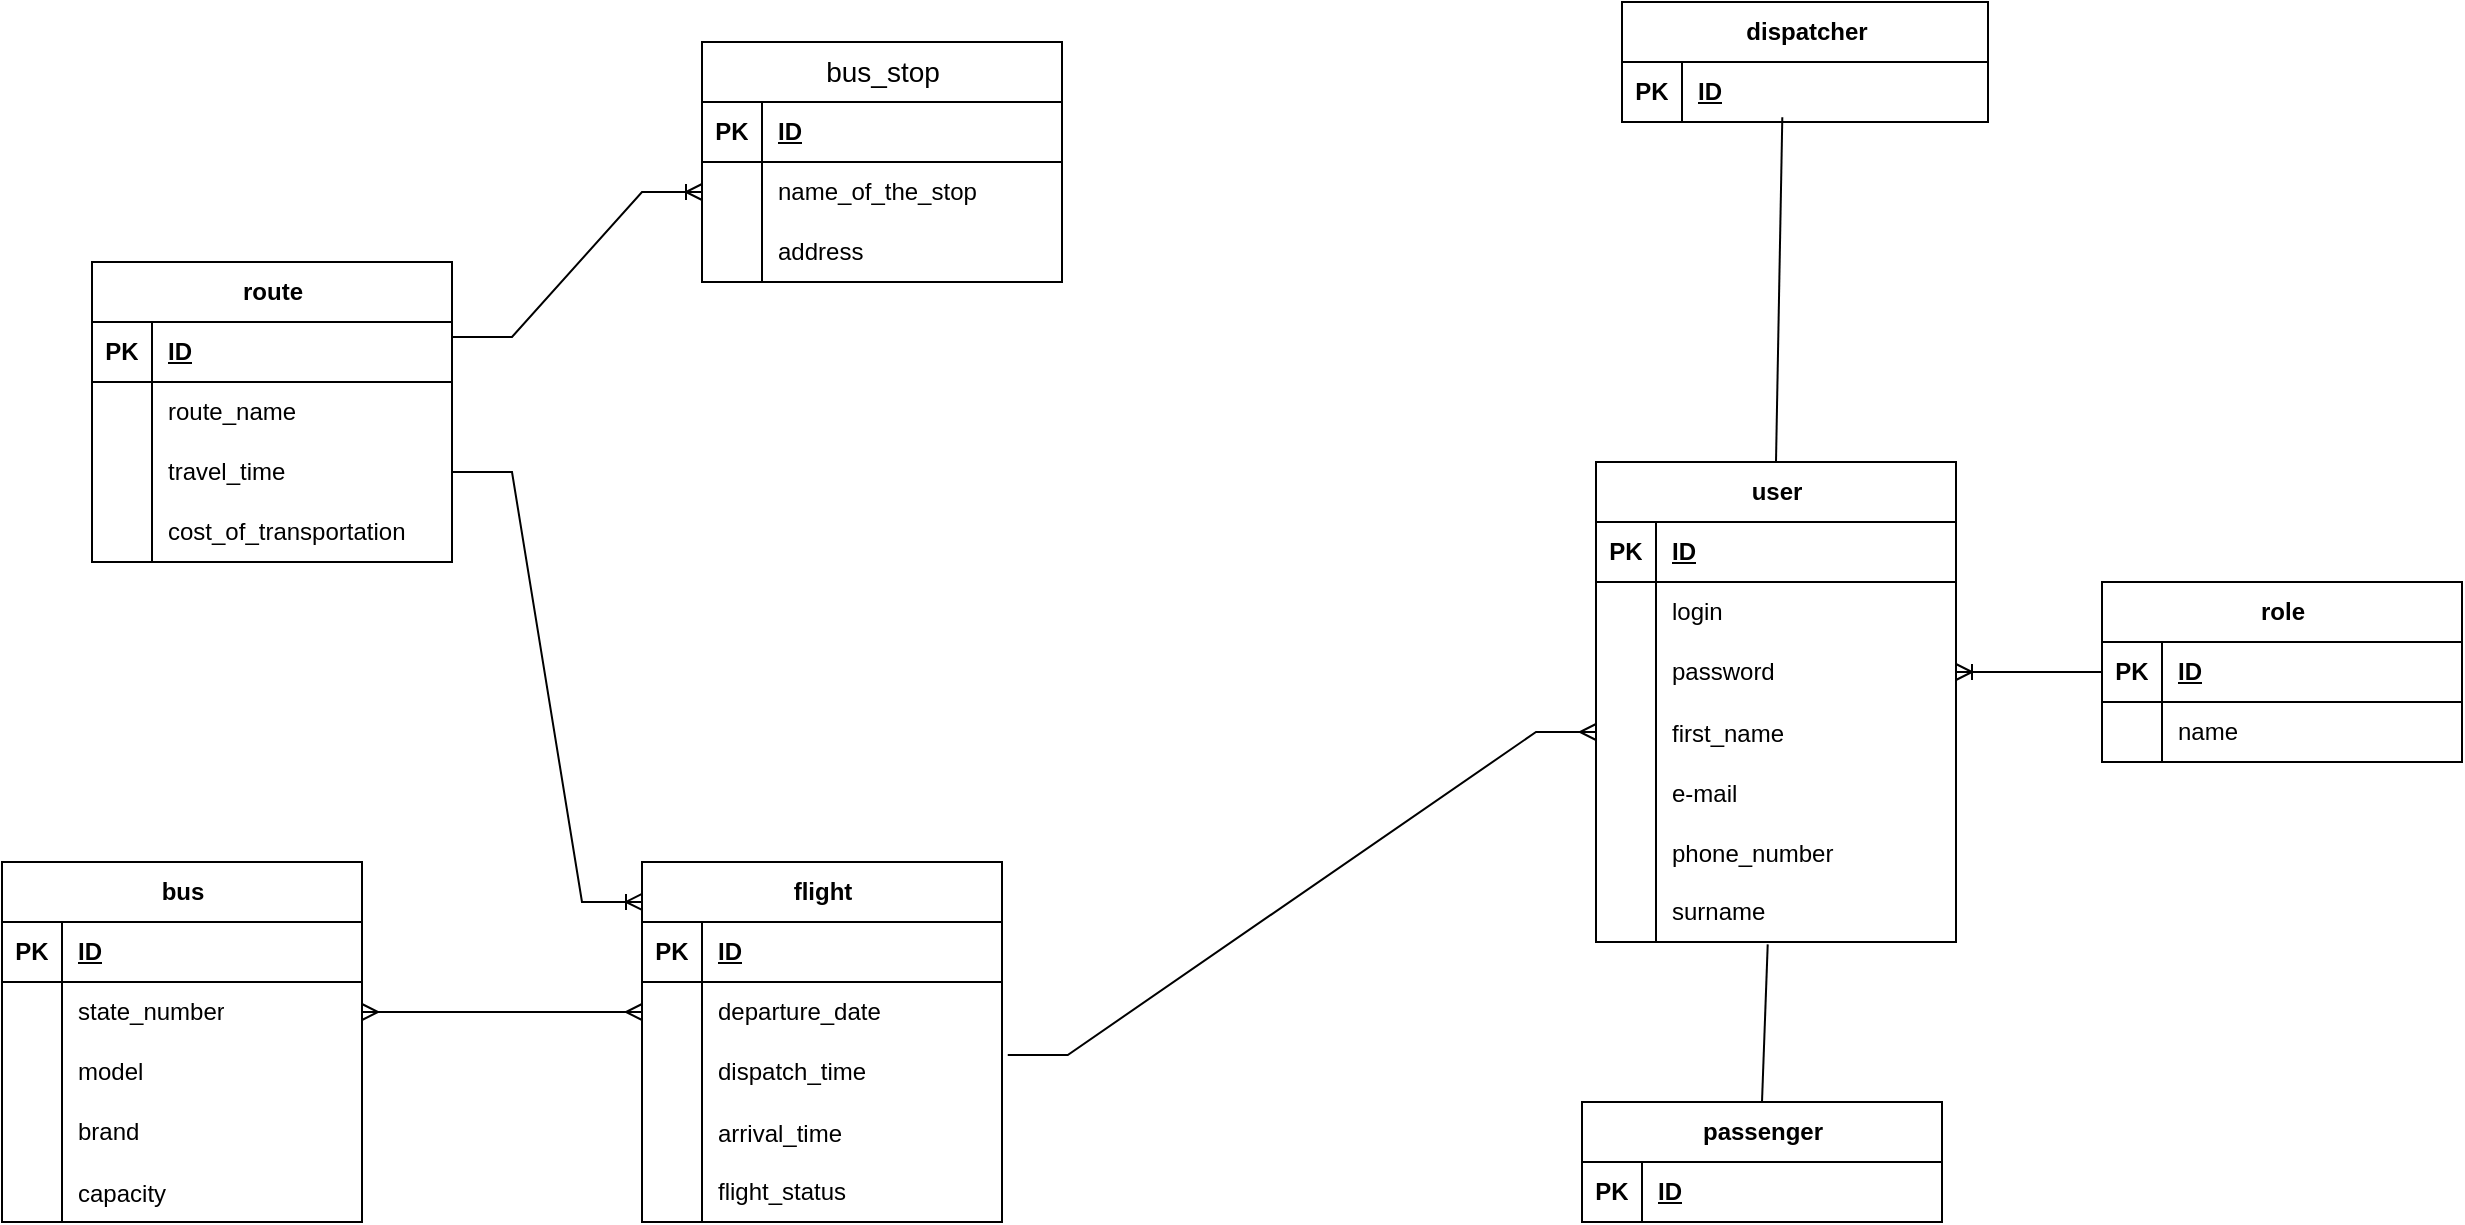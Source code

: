<mxfile version="24.8.3" pages="2">
  <diagram name="Страница — 1" id="wFznyLI3BZfrtugTpNXn">
    <mxGraphModel dx="2740" dy="921" grid="1" gridSize="10" guides="1" tooltips="1" connect="1" arrows="1" fold="1" page="1" pageScale="1" pageWidth="827" pageHeight="1169" math="0" shadow="0">
      <root>
        <mxCell id="0" />
        <mxCell id="1" parent="0" />
        <mxCell id="FTGoRy-41MmsnWu28Xwo-51" value="" style="edgeStyle=entityRelationEdgeStyle;fontSize=12;html=1;endArrow=ERmany;startArrow=ERmany;rounded=0;entryX=0;entryY=0.5;entryDx=0;entryDy=0;exitX=1;exitY=0.5;exitDx=0;exitDy=0;" parent="1" source="sODJARUKV2DNRmaXbsIn-88" target="sODJARUKV2DNRmaXbsIn-104" edge="1">
          <mxGeometry width="100" height="100" relative="1" as="geometry">
            <mxPoint x="-120" y="600" as="sourcePoint" />
            <mxPoint x="-10" y="540" as="targetPoint" />
          </mxGeometry>
        </mxCell>
        <mxCell id="FTGoRy-41MmsnWu28Xwo-52" value="" style="edgeStyle=entityRelationEdgeStyle;fontSize=12;html=1;endArrow=ERoneToMany;rounded=0;entryX=0;entryY=0.111;entryDx=0;entryDy=0;entryPerimeter=0;exitX=1;exitY=0.5;exitDx=0;exitDy=0;" parent="1" source="sODJARUKV2DNRmaXbsIn-123" target="sODJARUKV2DNRmaXbsIn-100" edge="1">
          <mxGeometry width="100" height="100" relative="1" as="geometry">
            <mxPoint x="100" y="430" as="sourcePoint" />
            <mxPoint x="150" y="555" as="targetPoint" />
            <Array as="points">
              <mxPoint x="100" y="430" />
            </Array>
          </mxGeometry>
        </mxCell>
        <mxCell id="FTGoRy-41MmsnWu28Xwo-56" value="" style="edgeStyle=entityRelationEdgeStyle;fontSize=12;html=1;endArrow=ERoneToMany;rounded=0;exitX=1;exitY=0.25;exitDx=0;exitDy=0;entryX=0;entryY=0.5;entryDx=0;entryDy=0;" parent="1" source="sODJARUKV2DNRmaXbsIn-116" target="sODJARUKV2DNRmaXbsIn-133" edge="1">
          <mxGeometry width="100" height="100" relative="1" as="geometry">
            <mxPoint x="260" y="314" as="sourcePoint" />
            <mxPoint x="225" y="98" as="targetPoint" />
            <Array as="points">
              <mxPoint x="20" y="220" />
            </Array>
          </mxGeometry>
        </mxCell>
        <mxCell id="FTGoRy-41MmsnWu28Xwo-61" value="" style="edgeStyle=entityRelationEdgeStyle;fontSize=12;html=1;endArrow=ERmany;rounded=0;entryX=0;entryY=0.5;entryDx=0;entryDy=0;exitX=1.016;exitY=0.216;exitDx=0;exitDy=0;exitPerimeter=0;" parent="1" edge="1" target="sODJARUKV2DNRmaXbsIn-52" source="sODJARUKV2DNRmaXbsIn-107">
          <mxGeometry width="100" height="100" relative="1" as="geometry">
            <mxPoint x="150" y="490" as="sourcePoint" />
            <mxPoint x="290" y="381" as="targetPoint" />
          </mxGeometry>
        </mxCell>
        <mxCell id="sODJARUKV2DNRmaXbsIn-22" value="role" style="shape=table;startSize=30;container=1;collapsible=1;childLayout=tableLayout;fixedRows=1;rowLines=0;fontStyle=1;align=center;resizeLast=1;html=1;" vertex="1" parent="1">
          <mxGeometry x="900" y="410" width="180" height="90" as="geometry" />
        </mxCell>
        <mxCell id="sODJARUKV2DNRmaXbsIn-23" value="" style="shape=tableRow;horizontal=0;startSize=0;swimlaneHead=0;swimlaneBody=0;fillColor=none;collapsible=0;dropTarget=0;points=[[0,0.5],[1,0.5]];portConstraint=eastwest;top=0;left=0;right=0;bottom=1;" vertex="1" parent="sODJARUKV2DNRmaXbsIn-22">
          <mxGeometry y="30" width="180" height="30" as="geometry" />
        </mxCell>
        <mxCell id="sODJARUKV2DNRmaXbsIn-24" value="PK" style="shape=partialRectangle;connectable=0;fillColor=none;top=0;left=0;bottom=0;right=0;fontStyle=1;overflow=hidden;whiteSpace=wrap;html=1;" vertex="1" parent="sODJARUKV2DNRmaXbsIn-23">
          <mxGeometry width="30" height="30" as="geometry">
            <mxRectangle width="30" height="30" as="alternateBounds" />
          </mxGeometry>
        </mxCell>
        <mxCell id="sODJARUKV2DNRmaXbsIn-25" value="ID" style="shape=partialRectangle;connectable=0;fillColor=none;top=0;left=0;bottom=0;right=0;align=left;spacingLeft=6;fontStyle=5;overflow=hidden;whiteSpace=wrap;html=1;" vertex="1" parent="sODJARUKV2DNRmaXbsIn-23">
          <mxGeometry x="30" width="150" height="30" as="geometry">
            <mxRectangle width="150" height="30" as="alternateBounds" />
          </mxGeometry>
        </mxCell>
        <mxCell id="sODJARUKV2DNRmaXbsIn-26" value="" style="shape=tableRow;horizontal=0;startSize=0;swimlaneHead=0;swimlaneBody=0;fillColor=none;collapsible=0;dropTarget=0;points=[[0,0.5],[1,0.5]];portConstraint=eastwest;top=0;left=0;right=0;bottom=0;" vertex="1" parent="sODJARUKV2DNRmaXbsIn-22">
          <mxGeometry y="60" width="180" height="30" as="geometry" />
        </mxCell>
        <mxCell id="sODJARUKV2DNRmaXbsIn-27" value="" style="shape=partialRectangle;connectable=0;fillColor=none;top=0;left=0;bottom=0;right=0;editable=1;overflow=hidden;whiteSpace=wrap;html=1;" vertex="1" parent="sODJARUKV2DNRmaXbsIn-26">
          <mxGeometry width="30" height="30" as="geometry">
            <mxRectangle width="30" height="30" as="alternateBounds" />
          </mxGeometry>
        </mxCell>
        <mxCell id="sODJARUKV2DNRmaXbsIn-28" value="name" style="shape=partialRectangle;connectable=0;fillColor=none;top=0;left=0;bottom=0;right=0;align=left;spacingLeft=6;overflow=hidden;whiteSpace=wrap;html=1;" vertex="1" parent="sODJARUKV2DNRmaXbsIn-26">
          <mxGeometry x="30" width="150" height="30" as="geometry">
            <mxRectangle width="150" height="30" as="alternateBounds" />
          </mxGeometry>
        </mxCell>
        <mxCell id="sODJARUKV2DNRmaXbsIn-4" value="user" style="shape=table;startSize=30;container=1;collapsible=1;childLayout=tableLayout;fixedRows=1;rowLines=0;fontStyle=1;align=center;resizeLast=1;html=1;" vertex="1" parent="1">
          <mxGeometry x="647" y="350" width="180" height="240" as="geometry" />
        </mxCell>
        <mxCell id="sODJARUKV2DNRmaXbsIn-5" value="" style="shape=tableRow;horizontal=0;startSize=0;swimlaneHead=0;swimlaneBody=0;fillColor=none;collapsible=0;dropTarget=0;points=[[0,0.5],[1,0.5]];portConstraint=eastwest;top=0;left=0;right=0;bottom=1;" vertex="1" parent="sODJARUKV2DNRmaXbsIn-4">
          <mxGeometry y="30" width="180" height="30" as="geometry" />
        </mxCell>
        <mxCell id="sODJARUKV2DNRmaXbsIn-6" value="PK" style="shape=partialRectangle;connectable=0;fillColor=none;top=0;left=0;bottom=0;right=0;fontStyle=1;overflow=hidden;whiteSpace=wrap;html=1;" vertex="1" parent="sODJARUKV2DNRmaXbsIn-5">
          <mxGeometry width="30" height="30" as="geometry">
            <mxRectangle width="30" height="30" as="alternateBounds" />
          </mxGeometry>
        </mxCell>
        <mxCell id="sODJARUKV2DNRmaXbsIn-7" value="ID" style="shape=partialRectangle;connectable=0;fillColor=none;top=0;left=0;bottom=0;right=0;align=left;spacingLeft=6;fontStyle=5;overflow=hidden;whiteSpace=wrap;html=1;" vertex="1" parent="sODJARUKV2DNRmaXbsIn-5">
          <mxGeometry x="30" width="150" height="30" as="geometry">
            <mxRectangle width="150" height="30" as="alternateBounds" />
          </mxGeometry>
        </mxCell>
        <mxCell id="sODJARUKV2DNRmaXbsIn-8" value="" style="shape=tableRow;horizontal=0;startSize=0;swimlaneHead=0;swimlaneBody=0;fillColor=none;collapsible=0;dropTarget=0;points=[[0,0.5],[1,0.5]];portConstraint=eastwest;top=0;left=0;right=0;bottom=0;" vertex="1" parent="sODJARUKV2DNRmaXbsIn-4">
          <mxGeometry y="60" width="180" height="30" as="geometry" />
        </mxCell>
        <mxCell id="sODJARUKV2DNRmaXbsIn-9" value="" style="shape=partialRectangle;connectable=0;fillColor=none;top=0;left=0;bottom=0;right=0;editable=1;overflow=hidden;whiteSpace=wrap;html=1;" vertex="1" parent="sODJARUKV2DNRmaXbsIn-8">
          <mxGeometry width="30" height="30" as="geometry">
            <mxRectangle width="30" height="30" as="alternateBounds" />
          </mxGeometry>
        </mxCell>
        <mxCell id="sODJARUKV2DNRmaXbsIn-10" value="login" style="shape=partialRectangle;connectable=0;fillColor=none;top=0;left=0;bottom=0;right=0;align=left;spacingLeft=6;overflow=hidden;whiteSpace=wrap;html=1;" vertex="1" parent="sODJARUKV2DNRmaXbsIn-8">
          <mxGeometry x="30" width="150" height="30" as="geometry">
            <mxRectangle width="150" height="30" as="alternateBounds" />
          </mxGeometry>
        </mxCell>
        <mxCell id="sODJARUKV2DNRmaXbsIn-11" value="" style="shape=tableRow;horizontal=0;startSize=0;swimlaneHead=0;swimlaneBody=0;fillColor=none;collapsible=0;dropTarget=0;points=[[0,0.5],[1,0.5]];portConstraint=eastwest;top=0;left=0;right=0;bottom=0;" vertex="1" parent="sODJARUKV2DNRmaXbsIn-4">
          <mxGeometry y="90" width="180" height="30" as="geometry" />
        </mxCell>
        <mxCell id="sODJARUKV2DNRmaXbsIn-12" value="" style="shape=partialRectangle;connectable=0;fillColor=none;top=0;left=0;bottom=0;right=0;editable=1;overflow=hidden;whiteSpace=wrap;html=1;" vertex="1" parent="sODJARUKV2DNRmaXbsIn-11">
          <mxGeometry width="30" height="30" as="geometry">
            <mxRectangle width="30" height="30" as="alternateBounds" />
          </mxGeometry>
        </mxCell>
        <mxCell id="sODJARUKV2DNRmaXbsIn-13" value="password" style="shape=partialRectangle;connectable=0;fillColor=none;top=0;left=0;bottom=0;right=0;align=left;spacingLeft=6;overflow=hidden;whiteSpace=wrap;html=1;" vertex="1" parent="sODJARUKV2DNRmaXbsIn-11">
          <mxGeometry x="30" width="150" height="30" as="geometry">
            <mxRectangle width="150" height="30" as="alternateBounds" />
          </mxGeometry>
        </mxCell>
        <mxCell id="sODJARUKV2DNRmaXbsIn-52" value="" style="shape=tableRow;horizontal=0;startSize=0;swimlaneHead=0;swimlaneBody=0;fillColor=none;collapsible=0;dropTarget=0;points=[[0,0.5],[1,0.5]];portConstraint=eastwest;top=0;left=0;right=0;bottom=0;" vertex="1" parent="sODJARUKV2DNRmaXbsIn-4">
          <mxGeometry y="120" width="180" height="30" as="geometry" />
        </mxCell>
        <mxCell id="sODJARUKV2DNRmaXbsIn-53" value="" style="shape=partialRectangle;connectable=0;fillColor=none;top=0;left=0;bottom=0;right=0;editable=1;overflow=hidden;" vertex="1" parent="sODJARUKV2DNRmaXbsIn-52">
          <mxGeometry width="30" height="30" as="geometry">
            <mxRectangle width="30" height="30" as="alternateBounds" />
          </mxGeometry>
        </mxCell>
        <mxCell id="sODJARUKV2DNRmaXbsIn-54" value="first_name" style="shape=partialRectangle;connectable=0;fillColor=none;top=0;left=0;bottom=0;right=0;align=left;spacingLeft=6;overflow=hidden;" vertex="1" parent="sODJARUKV2DNRmaXbsIn-52">
          <mxGeometry x="30" width="150" height="30" as="geometry">
            <mxRectangle width="150" height="30" as="alternateBounds" />
          </mxGeometry>
        </mxCell>
        <mxCell id="sODJARUKV2DNRmaXbsIn-58" value="" style="shape=tableRow;horizontal=0;startSize=0;swimlaneHead=0;swimlaneBody=0;fillColor=none;collapsible=0;dropTarget=0;points=[[0,0.5],[1,0.5]];portConstraint=eastwest;top=0;left=0;right=0;bottom=0;" vertex="1" parent="sODJARUKV2DNRmaXbsIn-4">
          <mxGeometry y="150" width="180" height="30" as="geometry" />
        </mxCell>
        <mxCell id="sODJARUKV2DNRmaXbsIn-59" value="" style="shape=partialRectangle;connectable=0;fillColor=none;top=0;left=0;bottom=0;right=0;editable=1;overflow=hidden;" vertex="1" parent="sODJARUKV2DNRmaXbsIn-58">
          <mxGeometry width="30" height="30" as="geometry">
            <mxRectangle width="30" height="30" as="alternateBounds" />
          </mxGeometry>
        </mxCell>
        <mxCell id="sODJARUKV2DNRmaXbsIn-60" value="e-mail" style="shape=partialRectangle;connectable=0;fillColor=none;top=0;left=0;bottom=0;right=0;align=left;spacingLeft=6;overflow=hidden;" vertex="1" parent="sODJARUKV2DNRmaXbsIn-58">
          <mxGeometry x="30" width="150" height="30" as="geometry">
            <mxRectangle width="150" height="30" as="alternateBounds" />
          </mxGeometry>
        </mxCell>
        <mxCell id="sODJARUKV2DNRmaXbsIn-55" value="" style="shape=tableRow;horizontal=0;startSize=0;swimlaneHead=0;swimlaneBody=0;fillColor=none;collapsible=0;dropTarget=0;points=[[0,0.5],[1,0.5]];portConstraint=eastwest;top=0;left=0;right=0;bottom=0;" vertex="1" parent="sODJARUKV2DNRmaXbsIn-4">
          <mxGeometry y="180" width="180" height="30" as="geometry" />
        </mxCell>
        <mxCell id="sODJARUKV2DNRmaXbsIn-56" value="" style="shape=partialRectangle;connectable=0;fillColor=none;top=0;left=0;bottom=0;right=0;editable=1;overflow=hidden;" vertex="1" parent="sODJARUKV2DNRmaXbsIn-55">
          <mxGeometry width="30" height="30" as="geometry">
            <mxRectangle width="30" height="30" as="alternateBounds" />
          </mxGeometry>
        </mxCell>
        <mxCell id="sODJARUKV2DNRmaXbsIn-57" value="phone_number" style="shape=partialRectangle;connectable=0;fillColor=none;top=0;left=0;bottom=0;right=0;align=left;spacingLeft=6;overflow=hidden;" vertex="1" parent="sODJARUKV2DNRmaXbsIn-55">
          <mxGeometry x="30" width="150" height="30" as="geometry">
            <mxRectangle width="150" height="30" as="alternateBounds" />
          </mxGeometry>
        </mxCell>
        <mxCell id="sODJARUKV2DNRmaXbsIn-14" value="" style="shape=tableRow;horizontal=0;startSize=0;swimlaneHead=0;swimlaneBody=0;fillColor=none;collapsible=0;dropTarget=0;points=[[0,0.5],[1,0.5]];portConstraint=eastwest;top=0;left=0;right=0;bottom=0;" vertex="1" parent="sODJARUKV2DNRmaXbsIn-4">
          <mxGeometry y="210" width="180" height="30" as="geometry" />
        </mxCell>
        <mxCell id="sODJARUKV2DNRmaXbsIn-15" value="" style="shape=partialRectangle;connectable=0;fillColor=none;top=0;left=0;bottom=0;right=0;editable=1;overflow=hidden;whiteSpace=wrap;html=1;" vertex="1" parent="sODJARUKV2DNRmaXbsIn-14">
          <mxGeometry width="30" height="30" as="geometry">
            <mxRectangle width="30" height="30" as="alternateBounds" />
          </mxGeometry>
        </mxCell>
        <mxCell id="sODJARUKV2DNRmaXbsIn-16" value="surname" style="shape=partialRectangle;connectable=0;fillColor=none;top=0;left=0;bottom=0;right=0;align=left;spacingLeft=6;overflow=hidden;whiteSpace=wrap;html=1;" vertex="1" parent="sODJARUKV2DNRmaXbsIn-14">
          <mxGeometry x="30" width="150" height="30" as="geometry">
            <mxRectangle width="150" height="30" as="alternateBounds" />
          </mxGeometry>
        </mxCell>
        <mxCell id="sODJARUKV2DNRmaXbsIn-61" value="" style="edgeStyle=entityRelationEdgeStyle;fontSize=12;html=1;endArrow=ERoneToMany;rounded=0;entryX=1;entryY=0.5;entryDx=0;entryDy=0;exitX=0;exitY=0.5;exitDx=0;exitDy=0;" edge="1" parent="1" source="sODJARUKV2DNRmaXbsIn-23" target="sODJARUKV2DNRmaXbsIn-11">
          <mxGeometry width="100" height="100" relative="1" as="geometry">
            <mxPoint x="900" y="490" as="sourcePoint" />
            <mxPoint x="1000" y="390" as="targetPoint" />
          </mxGeometry>
        </mxCell>
        <mxCell id="sODJARUKV2DNRmaXbsIn-62" value="dispatcher" style="shape=table;startSize=30;container=1;collapsible=1;childLayout=tableLayout;fixedRows=1;rowLines=0;fontStyle=1;align=center;resizeLast=1;html=1;" vertex="1" parent="1">
          <mxGeometry x="660" y="120" width="183" height="60" as="geometry" />
        </mxCell>
        <mxCell id="sODJARUKV2DNRmaXbsIn-63" value="" style="shape=tableRow;horizontal=0;startSize=0;swimlaneHead=0;swimlaneBody=0;fillColor=none;collapsible=0;dropTarget=0;points=[[0,0.5],[1,0.5]];portConstraint=eastwest;top=0;left=0;right=0;bottom=1;" vertex="1" parent="sODJARUKV2DNRmaXbsIn-62">
          <mxGeometry y="30" width="183" height="30" as="geometry" />
        </mxCell>
        <mxCell id="sODJARUKV2DNRmaXbsIn-64" value="PK" style="shape=partialRectangle;connectable=0;fillColor=none;top=0;left=0;bottom=0;right=0;fontStyle=1;overflow=hidden;whiteSpace=wrap;html=1;" vertex="1" parent="sODJARUKV2DNRmaXbsIn-63">
          <mxGeometry width="30" height="30" as="geometry">
            <mxRectangle width="30" height="30" as="alternateBounds" />
          </mxGeometry>
        </mxCell>
        <mxCell id="sODJARUKV2DNRmaXbsIn-65" value="ID" style="shape=partialRectangle;connectable=0;fillColor=none;top=0;left=0;bottom=0;right=0;align=left;spacingLeft=6;fontStyle=5;overflow=hidden;whiteSpace=wrap;html=1;" vertex="1" parent="sODJARUKV2DNRmaXbsIn-63">
          <mxGeometry x="30" width="153" height="30" as="geometry">
            <mxRectangle width="153" height="30" as="alternateBounds" />
          </mxGeometry>
        </mxCell>
        <mxCell id="sODJARUKV2DNRmaXbsIn-75" value="passenger" style="shape=table;startSize=30;container=1;collapsible=1;childLayout=tableLayout;fixedRows=1;rowLines=0;fontStyle=1;align=center;resizeLast=1;html=1;" vertex="1" parent="1">
          <mxGeometry x="640" y="670" width="180" height="60" as="geometry" />
        </mxCell>
        <mxCell id="sODJARUKV2DNRmaXbsIn-76" value="" style="shape=tableRow;horizontal=0;startSize=0;swimlaneHead=0;swimlaneBody=0;fillColor=none;collapsible=0;dropTarget=0;points=[[0,0.5],[1,0.5]];portConstraint=eastwest;top=0;left=0;right=0;bottom=1;" vertex="1" parent="sODJARUKV2DNRmaXbsIn-75">
          <mxGeometry y="30" width="180" height="30" as="geometry" />
        </mxCell>
        <mxCell id="sODJARUKV2DNRmaXbsIn-77" value="PK" style="shape=partialRectangle;connectable=0;fillColor=none;top=0;left=0;bottom=0;right=0;fontStyle=1;overflow=hidden;whiteSpace=wrap;html=1;" vertex="1" parent="sODJARUKV2DNRmaXbsIn-76">
          <mxGeometry width="30" height="30" as="geometry">
            <mxRectangle width="30" height="30" as="alternateBounds" />
          </mxGeometry>
        </mxCell>
        <mxCell id="sODJARUKV2DNRmaXbsIn-78" value="ID" style="shape=partialRectangle;connectable=0;fillColor=none;top=0;left=0;bottom=0;right=0;align=left;spacingLeft=6;fontStyle=5;overflow=hidden;whiteSpace=wrap;html=1;" vertex="1" parent="sODJARUKV2DNRmaXbsIn-76">
          <mxGeometry x="30" width="150" height="30" as="geometry">
            <mxRectangle width="150" height="30" as="alternateBounds" />
          </mxGeometry>
        </mxCell>
        <mxCell id="sODJARUKV2DNRmaXbsIn-81" value="" style="endArrow=none;html=1;rounded=0;exitX=0.438;exitY=0.922;exitDx=0;exitDy=0;exitPerimeter=0;entryX=0.5;entryY=0;entryDx=0;entryDy=0;" edge="1" parent="1" source="sODJARUKV2DNRmaXbsIn-63" target="sODJARUKV2DNRmaXbsIn-4">
          <mxGeometry relative="1" as="geometry">
            <mxPoint x="740" y="160" as="sourcePoint" />
            <mxPoint x="900" y="160" as="targetPoint" />
          </mxGeometry>
        </mxCell>
        <mxCell id="sODJARUKV2DNRmaXbsIn-83" value="" style="endArrow=none;html=1;rounded=0;exitX=0.477;exitY=1.039;exitDx=0;exitDy=0;exitPerimeter=0;entryX=0.5;entryY=0;entryDx=0;entryDy=0;" edge="1" parent="1" source="sODJARUKV2DNRmaXbsIn-14" target="sODJARUKV2DNRmaXbsIn-75">
          <mxGeometry relative="1" as="geometry">
            <mxPoint x="720" y="480" as="sourcePoint" />
            <mxPoint x="880" y="480" as="targetPoint" />
          </mxGeometry>
        </mxCell>
        <mxCell id="sODJARUKV2DNRmaXbsIn-84" value="bus" style="shape=table;startSize=30;container=1;collapsible=1;childLayout=tableLayout;fixedRows=1;rowLines=0;fontStyle=1;align=center;resizeLast=1;html=1;" vertex="1" parent="1">
          <mxGeometry x="-150" y="550" width="180" height="180" as="geometry" />
        </mxCell>
        <mxCell id="sODJARUKV2DNRmaXbsIn-85" value="" style="shape=tableRow;horizontal=0;startSize=0;swimlaneHead=0;swimlaneBody=0;fillColor=none;collapsible=0;dropTarget=0;points=[[0,0.5],[1,0.5]];portConstraint=eastwest;top=0;left=0;right=0;bottom=1;" vertex="1" parent="sODJARUKV2DNRmaXbsIn-84">
          <mxGeometry y="30" width="180" height="30" as="geometry" />
        </mxCell>
        <mxCell id="sODJARUKV2DNRmaXbsIn-86" value="PK" style="shape=partialRectangle;connectable=0;fillColor=none;top=0;left=0;bottom=0;right=0;fontStyle=1;overflow=hidden;whiteSpace=wrap;html=1;" vertex="1" parent="sODJARUKV2DNRmaXbsIn-85">
          <mxGeometry width="30" height="30" as="geometry">
            <mxRectangle width="30" height="30" as="alternateBounds" />
          </mxGeometry>
        </mxCell>
        <mxCell id="sODJARUKV2DNRmaXbsIn-87" value="ID" style="shape=partialRectangle;connectable=0;fillColor=none;top=0;left=0;bottom=0;right=0;align=left;spacingLeft=6;fontStyle=5;overflow=hidden;whiteSpace=wrap;html=1;" vertex="1" parent="sODJARUKV2DNRmaXbsIn-85">
          <mxGeometry x="30" width="150" height="30" as="geometry">
            <mxRectangle width="150" height="30" as="alternateBounds" />
          </mxGeometry>
        </mxCell>
        <mxCell id="sODJARUKV2DNRmaXbsIn-88" value="" style="shape=tableRow;horizontal=0;startSize=0;swimlaneHead=0;swimlaneBody=0;fillColor=none;collapsible=0;dropTarget=0;points=[[0,0.5],[1,0.5]];portConstraint=eastwest;top=0;left=0;right=0;bottom=0;" vertex="1" parent="sODJARUKV2DNRmaXbsIn-84">
          <mxGeometry y="60" width="180" height="30" as="geometry" />
        </mxCell>
        <mxCell id="sODJARUKV2DNRmaXbsIn-89" value="" style="shape=partialRectangle;connectable=0;fillColor=none;top=0;left=0;bottom=0;right=0;editable=1;overflow=hidden;whiteSpace=wrap;html=1;" vertex="1" parent="sODJARUKV2DNRmaXbsIn-88">
          <mxGeometry width="30" height="30" as="geometry">
            <mxRectangle width="30" height="30" as="alternateBounds" />
          </mxGeometry>
        </mxCell>
        <mxCell id="sODJARUKV2DNRmaXbsIn-90" value="state_number" style="shape=partialRectangle;connectable=0;fillColor=none;top=0;left=0;bottom=0;right=0;align=left;spacingLeft=6;overflow=hidden;whiteSpace=wrap;html=1;" vertex="1" parent="sODJARUKV2DNRmaXbsIn-88">
          <mxGeometry x="30" width="150" height="30" as="geometry">
            <mxRectangle width="150" height="30" as="alternateBounds" />
          </mxGeometry>
        </mxCell>
        <mxCell id="sODJARUKV2DNRmaXbsIn-91" value="" style="shape=tableRow;horizontal=0;startSize=0;swimlaneHead=0;swimlaneBody=0;fillColor=none;collapsible=0;dropTarget=0;points=[[0,0.5],[1,0.5]];portConstraint=eastwest;top=0;left=0;right=0;bottom=0;" vertex="1" parent="sODJARUKV2DNRmaXbsIn-84">
          <mxGeometry y="90" width="180" height="30" as="geometry" />
        </mxCell>
        <mxCell id="sODJARUKV2DNRmaXbsIn-92" value="" style="shape=partialRectangle;connectable=0;fillColor=none;top=0;left=0;bottom=0;right=0;editable=1;overflow=hidden;whiteSpace=wrap;html=1;" vertex="1" parent="sODJARUKV2DNRmaXbsIn-91">
          <mxGeometry width="30" height="30" as="geometry">
            <mxRectangle width="30" height="30" as="alternateBounds" />
          </mxGeometry>
        </mxCell>
        <mxCell id="sODJARUKV2DNRmaXbsIn-93" value="model" style="shape=partialRectangle;connectable=0;fillColor=none;top=0;left=0;bottom=0;right=0;align=left;spacingLeft=6;overflow=hidden;whiteSpace=wrap;html=1;" vertex="1" parent="sODJARUKV2DNRmaXbsIn-91">
          <mxGeometry x="30" width="150" height="30" as="geometry">
            <mxRectangle width="150" height="30" as="alternateBounds" />
          </mxGeometry>
        </mxCell>
        <mxCell id="sODJARUKV2DNRmaXbsIn-94" value="" style="shape=tableRow;horizontal=0;startSize=0;swimlaneHead=0;swimlaneBody=0;fillColor=none;collapsible=0;dropTarget=0;points=[[0,0.5],[1,0.5]];portConstraint=eastwest;top=0;left=0;right=0;bottom=0;" vertex="1" parent="sODJARUKV2DNRmaXbsIn-84">
          <mxGeometry y="120" width="180" height="30" as="geometry" />
        </mxCell>
        <mxCell id="sODJARUKV2DNRmaXbsIn-95" value="" style="shape=partialRectangle;connectable=0;fillColor=none;top=0;left=0;bottom=0;right=0;editable=1;overflow=hidden;whiteSpace=wrap;html=1;" vertex="1" parent="sODJARUKV2DNRmaXbsIn-94">
          <mxGeometry width="30" height="30" as="geometry">
            <mxRectangle width="30" height="30" as="alternateBounds" />
          </mxGeometry>
        </mxCell>
        <mxCell id="sODJARUKV2DNRmaXbsIn-96" value="brand" style="shape=partialRectangle;connectable=0;fillColor=none;top=0;left=0;bottom=0;right=0;align=left;spacingLeft=6;overflow=hidden;whiteSpace=wrap;html=1;" vertex="1" parent="sODJARUKV2DNRmaXbsIn-94">
          <mxGeometry x="30" width="150" height="30" as="geometry">
            <mxRectangle width="150" height="30" as="alternateBounds" />
          </mxGeometry>
        </mxCell>
        <mxCell id="sODJARUKV2DNRmaXbsIn-97" value="" style="shape=tableRow;horizontal=0;startSize=0;swimlaneHead=0;swimlaneBody=0;fillColor=none;collapsible=0;dropTarget=0;points=[[0,0.5],[1,0.5]];portConstraint=eastwest;top=0;left=0;right=0;bottom=0;" vertex="1" parent="sODJARUKV2DNRmaXbsIn-84">
          <mxGeometry y="150" width="180" height="30" as="geometry" />
        </mxCell>
        <mxCell id="sODJARUKV2DNRmaXbsIn-98" value="" style="shape=partialRectangle;connectable=0;fillColor=none;top=0;left=0;bottom=0;right=0;editable=1;overflow=hidden;" vertex="1" parent="sODJARUKV2DNRmaXbsIn-97">
          <mxGeometry width="30" height="30" as="geometry">
            <mxRectangle width="30" height="30" as="alternateBounds" />
          </mxGeometry>
        </mxCell>
        <mxCell id="sODJARUKV2DNRmaXbsIn-99" value="capacity" style="shape=partialRectangle;connectable=0;fillColor=none;top=0;left=0;bottom=0;right=0;align=left;spacingLeft=6;overflow=hidden;" vertex="1" parent="sODJARUKV2DNRmaXbsIn-97">
          <mxGeometry x="30" width="150" height="30" as="geometry">
            <mxRectangle width="150" height="30" as="alternateBounds" />
          </mxGeometry>
        </mxCell>
        <mxCell id="sODJARUKV2DNRmaXbsIn-100" value="flight" style="shape=table;startSize=30;container=1;collapsible=1;childLayout=tableLayout;fixedRows=1;rowLines=0;fontStyle=1;align=center;resizeLast=1;html=1;" vertex="1" parent="1">
          <mxGeometry x="170" y="550" width="180" height="180" as="geometry" />
        </mxCell>
        <mxCell id="sODJARUKV2DNRmaXbsIn-101" value="" style="shape=tableRow;horizontal=0;startSize=0;swimlaneHead=0;swimlaneBody=0;fillColor=none;collapsible=0;dropTarget=0;points=[[0,0.5],[1,0.5]];portConstraint=eastwest;top=0;left=0;right=0;bottom=1;" vertex="1" parent="sODJARUKV2DNRmaXbsIn-100">
          <mxGeometry y="30" width="180" height="30" as="geometry" />
        </mxCell>
        <mxCell id="sODJARUKV2DNRmaXbsIn-102" value="PK" style="shape=partialRectangle;connectable=0;fillColor=none;top=0;left=0;bottom=0;right=0;fontStyle=1;overflow=hidden;whiteSpace=wrap;html=1;" vertex="1" parent="sODJARUKV2DNRmaXbsIn-101">
          <mxGeometry width="30" height="30" as="geometry">
            <mxRectangle width="30" height="30" as="alternateBounds" />
          </mxGeometry>
        </mxCell>
        <mxCell id="sODJARUKV2DNRmaXbsIn-103" value="ID" style="shape=partialRectangle;connectable=0;fillColor=none;top=0;left=0;bottom=0;right=0;align=left;spacingLeft=6;fontStyle=5;overflow=hidden;whiteSpace=wrap;html=1;" vertex="1" parent="sODJARUKV2DNRmaXbsIn-101">
          <mxGeometry x="30" width="150" height="30" as="geometry">
            <mxRectangle width="150" height="30" as="alternateBounds" />
          </mxGeometry>
        </mxCell>
        <mxCell id="sODJARUKV2DNRmaXbsIn-104" value="" style="shape=tableRow;horizontal=0;startSize=0;swimlaneHead=0;swimlaneBody=0;fillColor=none;collapsible=0;dropTarget=0;points=[[0,0.5],[1,0.5]];portConstraint=eastwest;top=0;left=0;right=0;bottom=0;" vertex="1" parent="sODJARUKV2DNRmaXbsIn-100">
          <mxGeometry y="60" width="180" height="30" as="geometry" />
        </mxCell>
        <mxCell id="sODJARUKV2DNRmaXbsIn-105" value="" style="shape=partialRectangle;connectable=0;fillColor=none;top=0;left=0;bottom=0;right=0;editable=1;overflow=hidden;whiteSpace=wrap;html=1;" vertex="1" parent="sODJARUKV2DNRmaXbsIn-104">
          <mxGeometry width="30" height="30" as="geometry">
            <mxRectangle width="30" height="30" as="alternateBounds" />
          </mxGeometry>
        </mxCell>
        <mxCell id="sODJARUKV2DNRmaXbsIn-106" value="departure_date" style="shape=partialRectangle;connectable=0;fillColor=none;top=0;left=0;bottom=0;right=0;align=left;spacingLeft=6;overflow=hidden;whiteSpace=wrap;html=1;" vertex="1" parent="sODJARUKV2DNRmaXbsIn-104">
          <mxGeometry x="30" width="150" height="30" as="geometry">
            <mxRectangle width="150" height="30" as="alternateBounds" />
          </mxGeometry>
        </mxCell>
        <mxCell id="sODJARUKV2DNRmaXbsIn-107" value="" style="shape=tableRow;horizontal=0;startSize=0;swimlaneHead=0;swimlaneBody=0;fillColor=none;collapsible=0;dropTarget=0;points=[[0,0.5],[1,0.5]];portConstraint=eastwest;top=0;left=0;right=0;bottom=0;" vertex="1" parent="sODJARUKV2DNRmaXbsIn-100">
          <mxGeometry y="90" width="180" height="30" as="geometry" />
        </mxCell>
        <mxCell id="sODJARUKV2DNRmaXbsIn-108" value="" style="shape=partialRectangle;connectable=0;fillColor=none;top=0;left=0;bottom=0;right=0;editable=1;overflow=hidden;whiteSpace=wrap;html=1;" vertex="1" parent="sODJARUKV2DNRmaXbsIn-107">
          <mxGeometry width="30" height="30" as="geometry">
            <mxRectangle width="30" height="30" as="alternateBounds" />
          </mxGeometry>
        </mxCell>
        <mxCell id="sODJARUKV2DNRmaXbsIn-109" value="dispatch_time" style="shape=partialRectangle;connectable=0;fillColor=none;top=0;left=0;bottom=0;right=0;align=left;spacingLeft=6;overflow=hidden;whiteSpace=wrap;html=1;" vertex="1" parent="sODJARUKV2DNRmaXbsIn-107">
          <mxGeometry x="30" width="150" height="30" as="geometry">
            <mxRectangle width="150" height="30" as="alternateBounds" />
          </mxGeometry>
        </mxCell>
        <mxCell id="sODJARUKV2DNRmaXbsIn-113" value="" style="shape=tableRow;horizontal=0;startSize=0;swimlaneHead=0;swimlaneBody=0;fillColor=none;collapsible=0;dropTarget=0;points=[[0,0.5],[1,0.5]];portConstraint=eastwest;top=0;left=0;right=0;bottom=0;" vertex="1" parent="sODJARUKV2DNRmaXbsIn-100">
          <mxGeometry y="120" width="180" height="30" as="geometry" />
        </mxCell>
        <mxCell id="sODJARUKV2DNRmaXbsIn-114" value="" style="shape=partialRectangle;connectable=0;fillColor=none;top=0;left=0;bottom=0;right=0;editable=1;overflow=hidden;" vertex="1" parent="sODJARUKV2DNRmaXbsIn-113">
          <mxGeometry width="30" height="30" as="geometry">
            <mxRectangle width="30" height="30" as="alternateBounds" />
          </mxGeometry>
        </mxCell>
        <mxCell id="sODJARUKV2DNRmaXbsIn-115" value="arrival_time" style="shape=partialRectangle;connectable=0;fillColor=none;top=0;left=0;bottom=0;right=0;align=left;spacingLeft=6;overflow=hidden;" vertex="1" parent="sODJARUKV2DNRmaXbsIn-113">
          <mxGeometry x="30" width="150" height="30" as="geometry">
            <mxRectangle width="150" height="30" as="alternateBounds" />
          </mxGeometry>
        </mxCell>
        <mxCell id="sODJARUKV2DNRmaXbsIn-110" value="" style="shape=tableRow;horizontal=0;startSize=0;swimlaneHead=0;swimlaneBody=0;fillColor=none;collapsible=0;dropTarget=0;points=[[0,0.5],[1,0.5]];portConstraint=eastwest;top=0;left=0;right=0;bottom=0;" vertex="1" parent="sODJARUKV2DNRmaXbsIn-100">
          <mxGeometry y="150" width="180" height="30" as="geometry" />
        </mxCell>
        <mxCell id="sODJARUKV2DNRmaXbsIn-111" value="" style="shape=partialRectangle;connectable=0;fillColor=none;top=0;left=0;bottom=0;right=0;editable=1;overflow=hidden;whiteSpace=wrap;html=1;" vertex="1" parent="sODJARUKV2DNRmaXbsIn-110">
          <mxGeometry width="30" height="30" as="geometry">
            <mxRectangle width="30" height="30" as="alternateBounds" />
          </mxGeometry>
        </mxCell>
        <mxCell id="sODJARUKV2DNRmaXbsIn-112" value="flight_status" style="shape=partialRectangle;connectable=0;fillColor=none;top=0;left=0;bottom=0;right=0;align=left;spacingLeft=6;overflow=hidden;whiteSpace=wrap;html=1;" vertex="1" parent="sODJARUKV2DNRmaXbsIn-110">
          <mxGeometry x="30" width="150" height="30" as="geometry">
            <mxRectangle width="150" height="30" as="alternateBounds" />
          </mxGeometry>
        </mxCell>
        <mxCell id="sODJARUKV2DNRmaXbsIn-116" value="route" style="shape=table;startSize=30;container=1;collapsible=1;childLayout=tableLayout;fixedRows=1;rowLines=0;fontStyle=1;align=center;resizeLast=1;html=1;" vertex="1" parent="1">
          <mxGeometry x="-105" y="250" width="180" height="150" as="geometry" />
        </mxCell>
        <mxCell id="sODJARUKV2DNRmaXbsIn-117" value="" style="shape=tableRow;horizontal=0;startSize=0;swimlaneHead=0;swimlaneBody=0;fillColor=none;collapsible=0;dropTarget=0;points=[[0,0.5],[1,0.5]];portConstraint=eastwest;top=0;left=0;right=0;bottom=1;" vertex="1" parent="sODJARUKV2DNRmaXbsIn-116">
          <mxGeometry y="30" width="180" height="30" as="geometry" />
        </mxCell>
        <mxCell id="sODJARUKV2DNRmaXbsIn-118" value="PK" style="shape=partialRectangle;connectable=0;fillColor=none;top=0;left=0;bottom=0;right=0;fontStyle=1;overflow=hidden;whiteSpace=wrap;html=1;" vertex="1" parent="sODJARUKV2DNRmaXbsIn-117">
          <mxGeometry width="30" height="30" as="geometry">
            <mxRectangle width="30" height="30" as="alternateBounds" />
          </mxGeometry>
        </mxCell>
        <mxCell id="sODJARUKV2DNRmaXbsIn-119" value="ID" style="shape=partialRectangle;connectable=0;fillColor=none;top=0;left=0;bottom=0;right=0;align=left;spacingLeft=6;fontStyle=5;overflow=hidden;whiteSpace=wrap;html=1;" vertex="1" parent="sODJARUKV2DNRmaXbsIn-117">
          <mxGeometry x="30" width="150" height="30" as="geometry">
            <mxRectangle width="150" height="30" as="alternateBounds" />
          </mxGeometry>
        </mxCell>
        <mxCell id="sODJARUKV2DNRmaXbsIn-120" value="" style="shape=tableRow;horizontal=0;startSize=0;swimlaneHead=0;swimlaneBody=0;fillColor=none;collapsible=0;dropTarget=0;points=[[0,0.5],[1,0.5]];portConstraint=eastwest;top=0;left=0;right=0;bottom=0;" vertex="1" parent="sODJARUKV2DNRmaXbsIn-116">
          <mxGeometry y="60" width="180" height="30" as="geometry" />
        </mxCell>
        <mxCell id="sODJARUKV2DNRmaXbsIn-121" value="" style="shape=partialRectangle;connectable=0;fillColor=none;top=0;left=0;bottom=0;right=0;editable=1;overflow=hidden;whiteSpace=wrap;html=1;" vertex="1" parent="sODJARUKV2DNRmaXbsIn-120">
          <mxGeometry width="30" height="30" as="geometry">
            <mxRectangle width="30" height="30" as="alternateBounds" />
          </mxGeometry>
        </mxCell>
        <mxCell id="sODJARUKV2DNRmaXbsIn-122" value="route_name" style="shape=partialRectangle;connectable=0;fillColor=none;top=0;left=0;bottom=0;right=0;align=left;spacingLeft=6;overflow=hidden;whiteSpace=wrap;html=1;" vertex="1" parent="sODJARUKV2DNRmaXbsIn-120">
          <mxGeometry x="30" width="150" height="30" as="geometry">
            <mxRectangle width="150" height="30" as="alternateBounds" />
          </mxGeometry>
        </mxCell>
        <mxCell id="sODJARUKV2DNRmaXbsIn-123" value="" style="shape=tableRow;horizontal=0;startSize=0;swimlaneHead=0;swimlaneBody=0;fillColor=none;collapsible=0;dropTarget=0;points=[[0,0.5],[1,0.5]];portConstraint=eastwest;top=0;left=0;right=0;bottom=0;" vertex="1" parent="sODJARUKV2DNRmaXbsIn-116">
          <mxGeometry y="90" width="180" height="30" as="geometry" />
        </mxCell>
        <mxCell id="sODJARUKV2DNRmaXbsIn-124" value="" style="shape=partialRectangle;connectable=0;fillColor=none;top=0;left=0;bottom=0;right=0;editable=1;overflow=hidden;whiteSpace=wrap;html=1;" vertex="1" parent="sODJARUKV2DNRmaXbsIn-123">
          <mxGeometry width="30" height="30" as="geometry">
            <mxRectangle width="30" height="30" as="alternateBounds" />
          </mxGeometry>
        </mxCell>
        <mxCell id="sODJARUKV2DNRmaXbsIn-125" value="travel_time" style="shape=partialRectangle;connectable=0;fillColor=none;top=0;left=0;bottom=0;right=0;align=left;spacingLeft=6;overflow=hidden;whiteSpace=wrap;html=1;" vertex="1" parent="sODJARUKV2DNRmaXbsIn-123">
          <mxGeometry x="30" width="150" height="30" as="geometry">
            <mxRectangle width="150" height="30" as="alternateBounds" />
          </mxGeometry>
        </mxCell>
        <mxCell id="sODJARUKV2DNRmaXbsIn-126" value="" style="shape=tableRow;horizontal=0;startSize=0;swimlaneHead=0;swimlaneBody=0;fillColor=none;collapsible=0;dropTarget=0;points=[[0,0.5],[1,0.5]];portConstraint=eastwest;top=0;left=0;right=0;bottom=0;" vertex="1" parent="sODJARUKV2DNRmaXbsIn-116">
          <mxGeometry y="120" width="180" height="30" as="geometry" />
        </mxCell>
        <mxCell id="sODJARUKV2DNRmaXbsIn-127" value="" style="shape=partialRectangle;connectable=0;fillColor=none;top=0;left=0;bottom=0;right=0;editable=1;overflow=hidden;whiteSpace=wrap;html=1;" vertex="1" parent="sODJARUKV2DNRmaXbsIn-126">
          <mxGeometry width="30" height="30" as="geometry">
            <mxRectangle width="30" height="30" as="alternateBounds" />
          </mxGeometry>
        </mxCell>
        <mxCell id="sODJARUKV2DNRmaXbsIn-128" value="cost_of_transportation" style="shape=partialRectangle;connectable=0;fillColor=none;top=0;left=0;bottom=0;right=0;align=left;spacingLeft=6;overflow=hidden;whiteSpace=wrap;html=1;" vertex="1" parent="sODJARUKV2DNRmaXbsIn-126">
          <mxGeometry x="30" width="150" height="30" as="geometry">
            <mxRectangle width="150" height="30" as="alternateBounds" />
          </mxGeometry>
        </mxCell>
        <mxCell id="sODJARUKV2DNRmaXbsIn-129" value="&lt;span style=&quot;font-size: 14px; font-weight: 400;&quot;&gt;bus_stop&lt;/span&gt;" style="shape=table;startSize=30;container=1;collapsible=1;childLayout=tableLayout;fixedRows=1;rowLines=0;fontStyle=1;align=center;resizeLast=1;html=1;" vertex="1" parent="1">
          <mxGeometry x="200" y="140" width="180" height="120" as="geometry" />
        </mxCell>
        <mxCell id="sODJARUKV2DNRmaXbsIn-130" value="" style="shape=tableRow;horizontal=0;startSize=0;swimlaneHead=0;swimlaneBody=0;fillColor=none;collapsible=0;dropTarget=0;points=[[0,0.5],[1,0.5]];portConstraint=eastwest;top=0;left=0;right=0;bottom=1;" vertex="1" parent="sODJARUKV2DNRmaXbsIn-129">
          <mxGeometry y="30" width="180" height="30" as="geometry" />
        </mxCell>
        <mxCell id="sODJARUKV2DNRmaXbsIn-131" value="PK" style="shape=partialRectangle;connectable=0;fillColor=none;top=0;left=0;bottom=0;right=0;fontStyle=1;overflow=hidden;whiteSpace=wrap;html=1;" vertex="1" parent="sODJARUKV2DNRmaXbsIn-130">
          <mxGeometry width="30" height="30" as="geometry">
            <mxRectangle width="30" height="30" as="alternateBounds" />
          </mxGeometry>
        </mxCell>
        <mxCell id="sODJARUKV2DNRmaXbsIn-132" value="ID" style="shape=partialRectangle;connectable=0;fillColor=none;top=0;left=0;bottom=0;right=0;align=left;spacingLeft=6;fontStyle=5;overflow=hidden;whiteSpace=wrap;html=1;" vertex="1" parent="sODJARUKV2DNRmaXbsIn-130">
          <mxGeometry x="30" width="150" height="30" as="geometry">
            <mxRectangle width="150" height="30" as="alternateBounds" />
          </mxGeometry>
        </mxCell>
        <mxCell id="sODJARUKV2DNRmaXbsIn-133" value="" style="shape=tableRow;horizontal=0;startSize=0;swimlaneHead=0;swimlaneBody=0;fillColor=none;collapsible=0;dropTarget=0;points=[[0,0.5],[1,0.5]];portConstraint=eastwest;top=0;left=0;right=0;bottom=0;" vertex="1" parent="sODJARUKV2DNRmaXbsIn-129">
          <mxGeometry y="60" width="180" height="30" as="geometry" />
        </mxCell>
        <mxCell id="sODJARUKV2DNRmaXbsIn-134" value="" style="shape=partialRectangle;connectable=0;fillColor=none;top=0;left=0;bottom=0;right=0;editable=1;overflow=hidden;whiteSpace=wrap;html=1;" vertex="1" parent="sODJARUKV2DNRmaXbsIn-133">
          <mxGeometry width="30" height="30" as="geometry">
            <mxRectangle width="30" height="30" as="alternateBounds" />
          </mxGeometry>
        </mxCell>
        <mxCell id="sODJARUKV2DNRmaXbsIn-135" value="name_of_the_stop" style="shape=partialRectangle;connectable=0;fillColor=none;top=0;left=0;bottom=0;right=0;align=left;spacingLeft=6;overflow=hidden;whiteSpace=wrap;html=1;" vertex="1" parent="sODJARUKV2DNRmaXbsIn-133">
          <mxGeometry x="30" width="150" height="30" as="geometry">
            <mxRectangle width="150" height="30" as="alternateBounds" />
          </mxGeometry>
        </mxCell>
        <mxCell id="sODJARUKV2DNRmaXbsIn-136" value="" style="shape=tableRow;horizontal=0;startSize=0;swimlaneHead=0;swimlaneBody=0;fillColor=none;collapsible=0;dropTarget=0;points=[[0,0.5],[1,0.5]];portConstraint=eastwest;top=0;left=0;right=0;bottom=0;" vertex="1" parent="sODJARUKV2DNRmaXbsIn-129">
          <mxGeometry y="90" width="180" height="30" as="geometry" />
        </mxCell>
        <mxCell id="sODJARUKV2DNRmaXbsIn-137" value="" style="shape=partialRectangle;connectable=0;fillColor=none;top=0;left=0;bottom=0;right=0;editable=1;overflow=hidden;whiteSpace=wrap;html=1;" vertex="1" parent="sODJARUKV2DNRmaXbsIn-136">
          <mxGeometry width="30" height="30" as="geometry">
            <mxRectangle width="30" height="30" as="alternateBounds" />
          </mxGeometry>
        </mxCell>
        <mxCell id="sODJARUKV2DNRmaXbsIn-138" value="address" style="shape=partialRectangle;connectable=0;fillColor=none;top=0;left=0;bottom=0;right=0;align=left;spacingLeft=6;overflow=hidden;whiteSpace=wrap;html=1;" vertex="1" parent="sODJARUKV2DNRmaXbsIn-136">
          <mxGeometry x="30" width="150" height="30" as="geometry">
            <mxRectangle width="150" height="30" as="alternateBounds" />
          </mxGeometry>
        </mxCell>
      </root>
    </mxGraphModel>
  </diagram>
  <diagram id="VNocXY5N1O20SapHrs5i" name="Страница — 2">
    <mxGraphModel dx="2453" dy="783" grid="1" gridSize="10" guides="1" tooltips="1" connect="1" arrows="1" fold="1" page="1" pageScale="1" pageWidth="827" pageHeight="1169" math="0" shadow="0">
      <root>
        <mxCell id="0" />
        <mxCell id="1" parent="0" />
        <mxCell id="AHddZpDL_KWhSJCxaZU4-1" value="Остановка" style="swimlane;fontStyle=0;childLayout=stackLayout;horizontal=1;startSize=26;horizontalStack=0;resizeParent=1;resizeParentMax=0;resizeLast=0;collapsible=1;marginBottom=0;align=center;fontSize=14;" vertex="1" parent="1">
          <mxGeometry x="10" y="70" width="160" height="116" as="geometry" />
        </mxCell>
        <mxCell id="AHddZpDL_KWhSJCxaZU4-36" value="*Номер маршрута" style="text;strokeColor=none;fillColor=none;spacingLeft=4;spacingRight=4;overflow=hidden;rotatable=0;points=[[0,0.5],[1,0.5]];portConstraint=eastwest;fontSize=12;whiteSpace=wrap;html=1;" vertex="1" parent="AHddZpDL_KWhSJCxaZU4-1">
          <mxGeometry y="26" width="160" height="30" as="geometry" />
        </mxCell>
        <mxCell id="AHddZpDL_KWhSJCxaZU4-2" value="*Название станции" style="text;strokeColor=none;fillColor=none;spacingLeft=4;spacingRight=4;overflow=hidden;rotatable=0;points=[[0,0.5],[1,0.5]];portConstraint=eastwest;fontSize=12;whiteSpace=wrap;html=1;" vertex="1" parent="AHddZpDL_KWhSJCxaZU4-1">
          <mxGeometry y="56" width="160" height="30" as="geometry" />
        </mxCell>
        <mxCell id="AHddZpDL_KWhSJCxaZU4-3" value="Адрес" style="text;strokeColor=none;fillColor=none;spacingLeft=4;spacingRight=4;overflow=hidden;rotatable=0;points=[[0,0.5],[1,0.5]];portConstraint=eastwest;fontSize=12;whiteSpace=wrap;html=1;" vertex="1" parent="AHddZpDL_KWhSJCxaZU4-1">
          <mxGeometry y="86" width="160" height="30" as="geometry" />
        </mxCell>
        <mxCell id="AHddZpDL_KWhSJCxaZU4-18" value="Рейс" style="swimlane;fontStyle=0;childLayout=stackLayout;horizontal=1;startSize=26;horizontalStack=0;resizeParent=1;resizeParentMax=0;resizeLast=0;collapsible=1;marginBottom=0;align=center;fontSize=14;" vertex="1" parent="1">
          <mxGeometry x="10" y="460" width="160" height="116" as="geometry" />
        </mxCell>
        <mxCell id="AHddZpDL_KWhSJCxaZU4-19" value="*Дата выезда" style="text;strokeColor=none;fillColor=none;spacingLeft=4;spacingRight=4;overflow=hidden;rotatable=0;points=[[0,0.5],[1,0.5]];portConstraint=eastwest;fontSize=12;whiteSpace=wrap;html=1;" vertex="1" parent="AHddZpDL_KWhSJCxaZU4-18">
          <mxGeometry y="26" width="160" height="30" as="geometry" />
        </mxCell>
        <mxCell id="AHddZpDL_KWhSJCxaZU4-39" value="*Номер маршрута" style="text;strokeColor=none;fillColor=none;spacingLeft=4;spacingRight=4;overflow=hidden;rotatable=0;points=[[0,0.5],[1,0.5]];portConstraint=eastwest;fontSize=12;whiteSpace=wrap;html=1;" vertex="1" parent="AHddZpDL_KWhSJCxaZU4-18">
          <mxGeometry y="56" width="160" height="30" as="geometry" />
        </mxCell>
        <mxCell id="AHddZpDL_KWhSJCxaZU4-45" value="*Гос.Номер автобуса" style="text;strokeColor=none;fillColor=none;spacingLeft=4;spacingRight=4;overflow=hidden;rotatable=0;points=[[0,0.5],[1,0.5]];portConstraint=eastwest;fontSize=12;whiteSpace=wrap;html=1;" vertex="1" parent="AHddZpDL_KWhSJCxaZU4-18">
          <mxGeometry y="86" width="160" height="30" as="geometry" />
        </mxCell>
        <mxCell id="AHddZpDL_KWhSJCxaZU4-37" style="edgeStyle=orthogonalEdgeStyle;rounded=0;orthogonalLoop=1;jettySize=auto;html=1;exitX=0;exitY=0.5;exitDx=0;exitDy=0;entryX=0;entryY=0.5;entryDx=0;entryDy=0;" edge="1" parent="1" source="AHddZpDL_KWhSJCxaZU4-36" target="aymKr2g9-Fy895BVg3AS-2">
          <mxGeometry relative="1" as="geometry">
            <mxPoint x="10" y="261" as="targetPoint" />
          </mxGeometry>
        </mxCell>
        <mxCell id="AHddZpDL_KWhSJCxaZU4-40" style="edgeStyle=orthogonalEdgeStyle;rounded=0;orthogonalLoop=1;jettySize=auto;html=1;exitX=0;exitY=0.5;exitDx=0;exitDy=0;entryX=0;entryY=0.5;entryDx=0;entryDy=0;" edge="1" parent="1" source="AHddZpDL_KWhSJCxaZU4-39" target="aymKr2g9-Fy895BVg3AS-2">
          <mxGeometry relative="1" as="geometry">
            <mxPoint x="10" y="261" as="targetPoint" />
            <Array as="points">
              <mxPoint x="-40" y="531" />
              <mxPoint x="-40" y="261" />
              <mxPoint x="10" y="261" />
            </Array>
          </mxGeometry>
        </mxCell>
        <mxCell id="AHddZpDL_KWhSJCxaZU4-46" style="edgeStyle=orthogonalEdgeStyle;rounded=0;orthogonalLoop=1;jettySize=auto;html=1;exitX=0;exitY=0.5;exitDx=0;exitDy=0;entryX=1;entryY=0.5;entryDx=0;entryDy=0;" edge="1" parent="1" source="AHddZpDL_KWhSJCxaZU4-45" target="_T2RqkU0QglS6d-iEGGB-2">
          <mxGeometry relative="1" as="geometry">
            <mxPoint x="-190" y="311" as="targetPoint" />
            <Array as="points">
              <mxPoint x="-140" y="561" />
              <mxPoint x="-140" y="321" />
            </Array>
          </mxGeometry>
        </mxCell>
        <mxCell id="_T2RqkU0QglS6d-iEGGB-1" value="Автобус" style="swimlane;fontStyle=0;childLayout=stackLayout;horizontal=1;startSize=26;horizontalStack=0;resizeParent=1;resizeParentMax=0;resizeLast=0;collapsible=1;marginBottom=0;align=center;fontSize=14;" vertex="1" parent="1">
          <mxGeometry x="-370" y="280" width="160" height="146" as="geometry" />
        </mxCell>
        <mxCell id="_T2RqkU0QglS6d-iEGGB-2" value="*Гос.Номер" style="text;strokeColor=none;fillColor=none;spacingLeft=4;spacingRight=4;overflow=hidden;rotatable=0;points=[[0,0.5],[1,0.5]];portConstraint=eastwest;fontSize=12;whiteSpace=wrap;html=1;" vertex="1" parent="_T2RqkU0QglS6d-iEGGB-1">
          <mxGeometry y="26" width="160" height="30" as="geometry" />
        </mxCell>
        <mxCell id="_T2RqkU0QglS6d-iEGGB-3" value="Модель" style="text;strokeColor=none;fillColor=none;spacingLeft=4;spacingRight=4;overflow=hidden;rotatable=0;points=[[0,0.5],[1,0.5]];portConstraint=eastwest;fontSize=12;whiteSpace=wrap;html=1;" vertex="1" parent="_T2RqkU0QglS6d-iEGGB-1">
          <mxGeometry y="56" width="160" height="30" as="geometry" />
        </mxCell>
        <mxCell id="_T2RqkU0QglS6d-iEGGB-4" value="Вместимость" style="text;strokeColor=none;fillColor=none;spacingLeft=4;spacingRight=4;overflow=hidden;rotatable=0;points=[[0,0.5],[1,0.5]];portConstraint=eastwest;fontSize=12;whiteSpace=wrap;html=1;" vertex="1" parent="_T2RqkU0QglS6d-iEGGB-1">
          <mxGeometry y="86" width="160" height="30" as="geometry" />
        </mxCell>
        <mxCell id="_T2RqkU0QglS6d-iEGGB-5" value="Марка" style="text;strokeColor=none;fillColor=none;spacingLeft=4;spacingRight=4;overflow=hidden;rotatable=0;points=[[0,0.5],[1,0.5]];portConstraint=eastwest;fontSize=12;whiteSpace=wrap;html=1;" vertex="1" parent="_T2RqkU0QglS6d-iEGGB-1">
          <mxGeometry y="116" width="160" height="30" as="geometry" />
        </mxCell>
        <mxCell id="5dcrjBze84-E0-82PQ-S-1" value="Пассажир" style="swimlane;fontStyle=0;childLayout=stackLayout;horizontal=1;startSize=26;horizontalStack=0;resizeParent=1;resizeParentMax=0;resizeLast=0;collapsible=1;marginBottom=0;align=center;fontSize=14;" vertex="1" parent="1">
          <mxGeometry x="310" y="200" width="160" height="146" as="geometry" />
        </mxCell>
        <mxCell id="5dcrjBze84-E0-82PQ-S-2" value="*ID Пассажира" style="text;strokeColor=none;fillColor=none;spacingLeft=4;spacingRight=4;overflow=hidden;rotatable=0;points=[[0,0.5],[1,0.5]];portConstraint=eastwest;fontSize=12;whiteSpace=wrap;html=1;" vertex="1" parent="5dcrjBze84-E0-82PQ-S-1">
          <mxGeometry y="26" width="160" height="30" as="geometry" />
        </mxCell>
        <mxCell id="5dcrjBze84-E0-82PQ-S-3" value="ФИО" style="text;strokeColor=none;fillColor=none;spacingLeft=4;spacingRight=4;overflow=hidden;rotatable=0;points=[[0,0.5],[1,0.5]];portConstraint=eastwest;fontSize=12;whiteSpace=wrap;html=1;" vertex="1" parent="5dcrjBze84-E0-82PQ-S-1">
          <mxGeometry y="56" width="160" height="30" as="geometry" />
        </mxCell>
        <mxCell id="5dcrjBze84-E0-82PQ-S-9" value="*ID Город" style="text;strokeColor=none;fillColor=none;spacingLeft=4;spacingRight=4;overflow=hidden;rotatable=0;points=[[0,0.5],[1,0.5]];portConstraint=eastwest;fontSize=12;whiteSpace=wrap;html=1;" vertex="1" parent="5dcrjBze84-E0-82PQ-S-1">
          <mxGeometry y="86" width="160" height="30" as="geometry" />
        </mxCell>
        <mxCell id="5dcrjBze84-E0-82PQ-S-4" value="Контактная инф-ция" style="text;strokeColor=none;fillColor=none;spacingLeft=4;spacingRight=4;overflow=hidden;rotatable=0;points=[[0,0.5],[1,0.5]];portConstraint=eastwest;fontSize=12;whiteSpace=wrap;html=1;" vertex="1" parent="5dcrjBze84-E0-82PQ-S-1">
          <mxGeometry y="116" width="160" height="30" as="geometry" />
        </mxCell>
        <mxCell id="5dcrjBze84-E0-82PQ-S-5" value="Город" style="swimlane;fontStyle=0;childLayout=stackLayout;horizontal=1;startSize=26;horizontalStack=0;resizeParent=1;resizeParentMax=0;resizeLast=0;collapsible=1;marginBottom=0;align=center;fontSize=14;" vertex="1" parent="1">
          <mxGeometry x="310" y="456" width="160" height="86" as="geometry" />
        </mxCell>
        <mxCell id="5dcrjBze84-E0-82PQ-S-6" value="*ID Город" style="text;strokeColor=none;fillColor=none;spacingLeft=4;spacingRight=4;overflow=hidden;rotatable=0;points=[[0,0.5],[1,0.5]];portConstraint=eastwest;fontSize=12;whiteSpace=wrap;html=1;" vertex="1" parent="5dcrjBze84-E0-82PQ-S-5">
          <mxGeometry y="26" width="160" height="30" as="geometry" />
        </mxCell>
        <mxCell id="5dcrjBze84-E0-82PQ-S-7" value="Назввание города" style="text;strokeColor=none;fillColor=none;spacingLeft=4;spacingRight=4;overflow=hidden;rotatable=0;points=[[0,0.5],[1,0.5]];portConstraint=eastwest;fontSize=12;whiteSpace=wrap;html=1;" vertex="1" parent="5dcrjBze84-E0-82PQ-S-5">
          <mxGeometry y="56" width="160" height="30" as="geometry" />
        </mxCell>
        <mxCell id="5dcrjBze84-E0-82PQ-S-11" style="edgeStyle=orthogonalEdgeStyle;rounded=0;orthogonalLoop=1;jettySize=auto;html=1;exitX=1;exitY=0.5;exitDx=0;exitDy=0;entryX=1;entryY=0.5;entryDx=0;entryDy=0;" edge="1" parent="1" source="5dcrjBze84-E0-82PQ-S-9" target="5dcrjBze84-E0-82PQ-S-6">
          <mxGeometry relative="1" as="geometry" />
        </mxCell>
        <mxCell id="aymKr2g9-Fy895BVg3AS-1" value="Маршрут" style="swimlane;fontStyle=0;childLayout=stackLayout;horizontal=1;startSize=26;horizontalStack=0;resizeParent=1;resizeParentMax=0;resizeLast=0;collapsible=1;marginBottom=0;align=center;fontSize=14;" vertex="1" parent="1">
          <mxGeometry x="10" y="250" width="160" height="176" as="geometry" />
        </mxCell>
        <mxCell id="aymKr2g9-Fy895BVg3AS-2" value="*ID маршрута" style="text;strokeColor=none;fillColor=none;spacingLeft=4;spacingRight=4;overflow=hidden;rotatable=0;points=[[0,0.5],[1,0.5]];portConstraint=eastwest;fontSize=12;whiteSpace=wrap;html=1;" vertex="1" parent="aymKr2g9-Fy895BVg3AS-1">
          <mxGeometry y="26" width="160" height="30" as="geometry" />
        </mxCell>
        <mxCell id="aymKr2g9-Fy895BVg3AS-3" value="Номер маршрута" style="text;strokeColor=none;fillColor=none;spacingLeft=4;spacingRight=4;overflow=hidden;rotatable=0;points=[[0,0.5],[1,0.5]];portConstraint=eastwest;fontSize=12;whiteSpace=wrap;html=1;" vertex="1" parent="aymKr2g9-Fy895BVg3AS-1">
          <mxGeometry y="56" width="160" height="30" as="geometry" />
        </mxCell>
        <mxCell id="aymKr2g9-Fy895BVg3AS-4" value="Название маршрута" style="text;strokeColor=none;fillColor=none;spacingLeft=4;spacingRight=4;overflow=hidden;rotatable=0;points=[[0,0.5],[1,0.5]];portConstraint=eastwest;fontSize=12;whiteSpace=wrap;html=1;" vertex="1" parent="aymKr2g9-Fy895BVg3AS-1">
          <mxGeometry y="86" width="160" height="30" as="geometry" />
        </mxCell>
        <mxCell id="aymKr2g9-Fy895BVg3AS-5" value="Время в пути" style="text;strokeColor=none;fillColor=none;spacingLeft=4;spacingRight=4;overflow=hidden;rotatable=0;points=[[0,0.5],[1,0.5]];portConstraint=eastwest;fontSize=12;whiteSpace=wrap;html=1;" vertex="1" parent="aymKr2g9-Fy895BVg3AS-1">
          <mxGeometry y="116" width="160" height="30" as="geometry" />
        </mxCell>
        <mxCell id="aymKr2g9-Fy895BVg3AS-6" value="Стоимость перевозки" style="text;strokeColor=none;fillColor=none;spacingLeft=4;spacingRight=4;overflow=hidden;rotatable=0;points=[[0,0.5],[1,0.5]];portConstraint=eastwest;fontSize=12;whiteSpace=wrap;html=1;" vertex="1" parent="aymKr2g9-Fy895BVg3AS-1">
          <mxGeometry y="146" width="160" height="30" as="geometry" />
        </mxCell>
      </root>
    </mxGraphModel>
  </diagram>
</mxfile>
